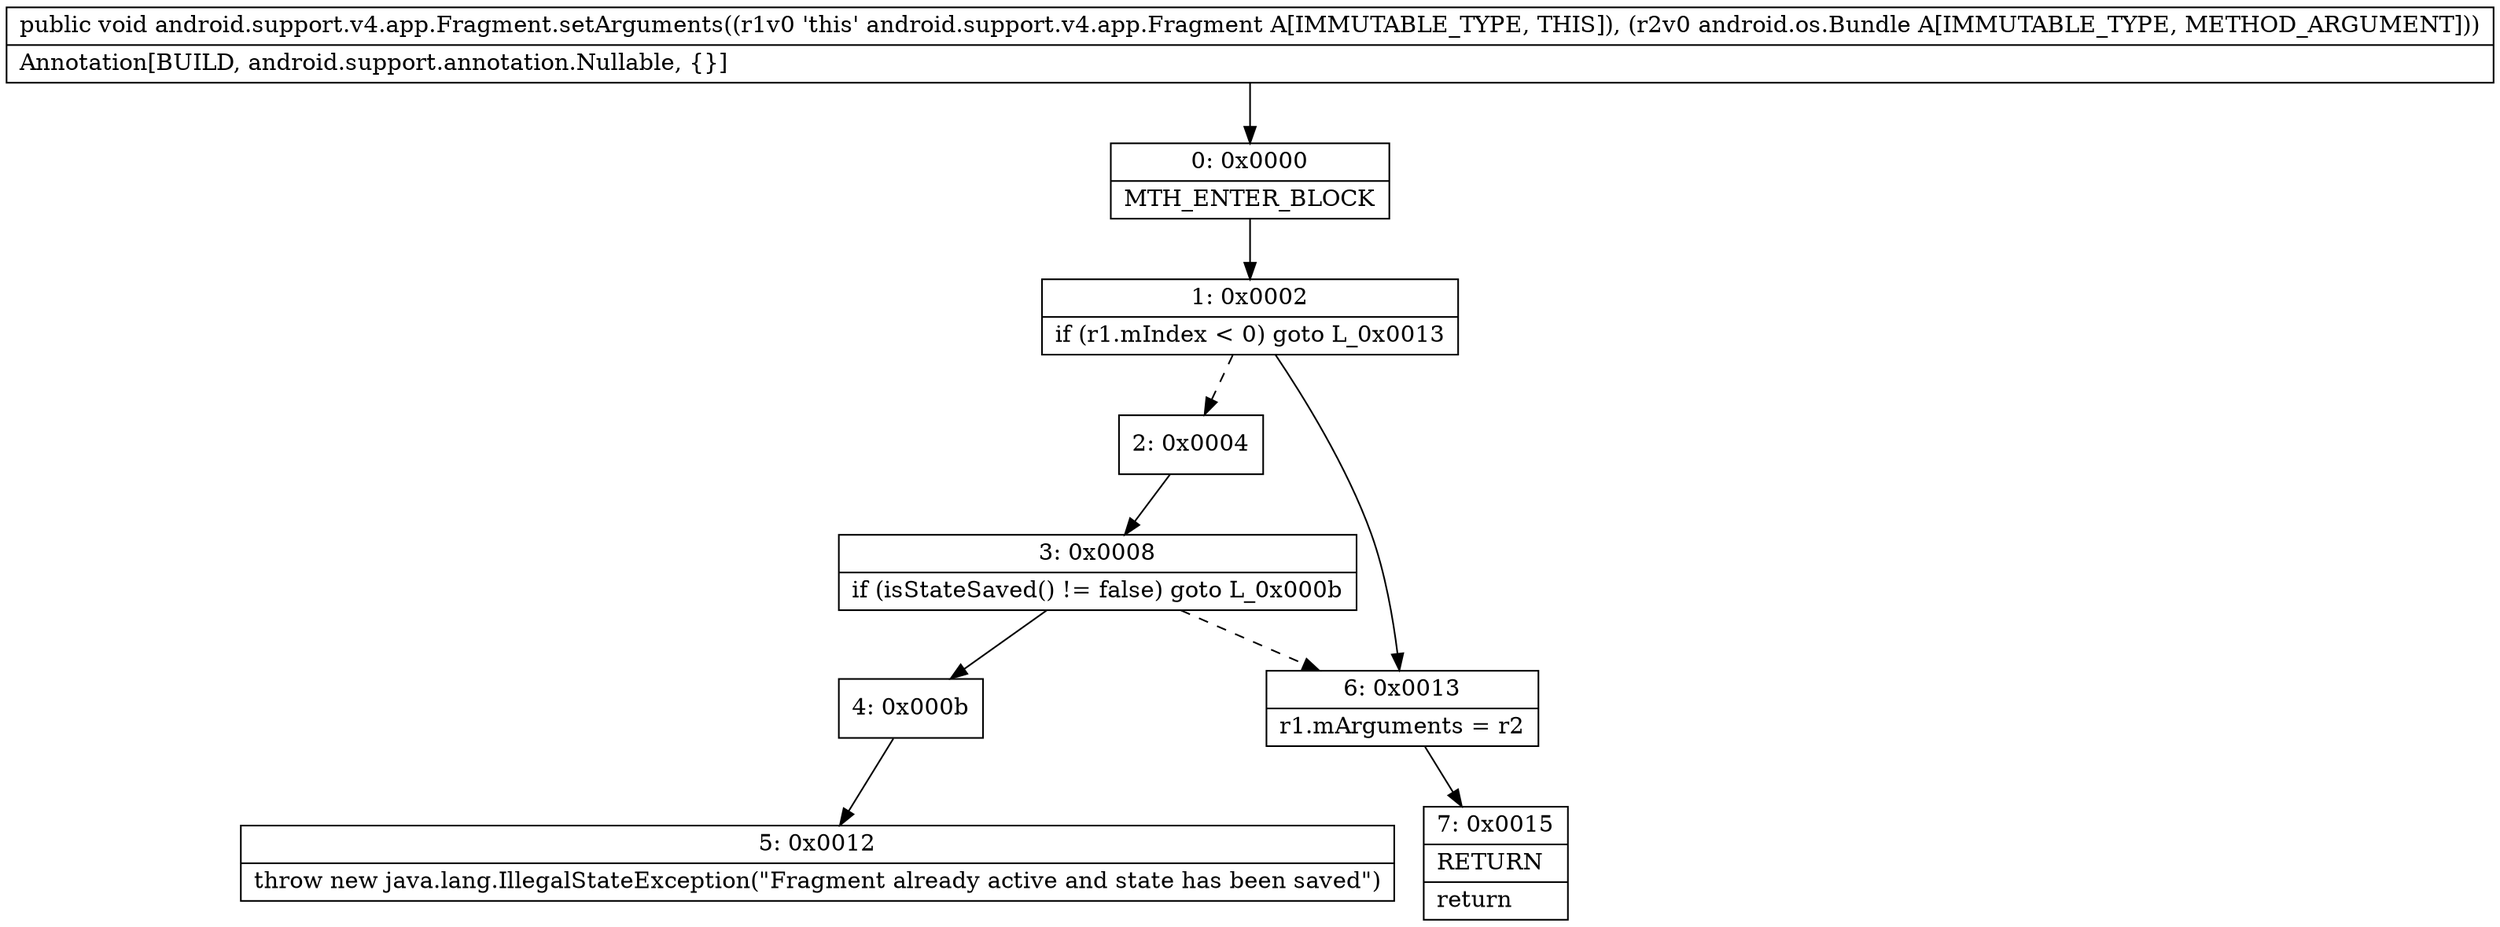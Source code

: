 digraph "CFG forandroid.support.v4.app.Fragment.setArguments(Landroid\/os\/Bundle;)V" {
Node_0 [shape=record,label="{0\:\ 0x0000|MTH_ENTER_BLOCK\l}"];
Node_1 [shape=record,label="{1\:\ 0x0002|if (r1.mIndex \< 0) goto L_0x0013\l}"];
Node_2 [shape=record,label="{2\:\ 0x0004}"];
Node_3 [shape=record,label="{3\:\ 0x0008|if (isStateSaved() != false) goto L_0x000b\l}"];
Node_4 [shape=record,label="{4\:\ 0x000b}"];
Node_5 [shape=record,label="{5\:\ 0x0012|throw new java.lang.IllegalStateException(\"Fragment already active and state has been saved\")\l}"];
Node_6 [shape=record,label="{6\:\ 0x0013|r1.mArguments = r2\l}"];
Node_7 [shape=record,label="{7\:\ 0x0015|RETURN\l|return\l}"];
MethodNode[shape=record,label="{public void android.support.v4.app.Fragment.setArguments((r1v0 'this' android.support.v4.app.Fragment A[IMMUTABLE_TYPE, THIS]), (r2v0 android.os.Bundle A[IMMUTABLE_TYPE, METHOD_ARGUMENT]))  | Annotation[BUILD, android.support.annotation.Nullable, \{\}]\l}"];
MethodNode -> Node_0;
Node_0 -> Node_1;
Node_1 -> Node_2[style=dashed];
Node_1 -> Node_6;
Node_2 -> Node_3;
Node_3 -> Node_4;
Node_3 -> Node_6[style=dashed];
Node_4 -> Node_5;
Node_6 -> Node_7;
}

